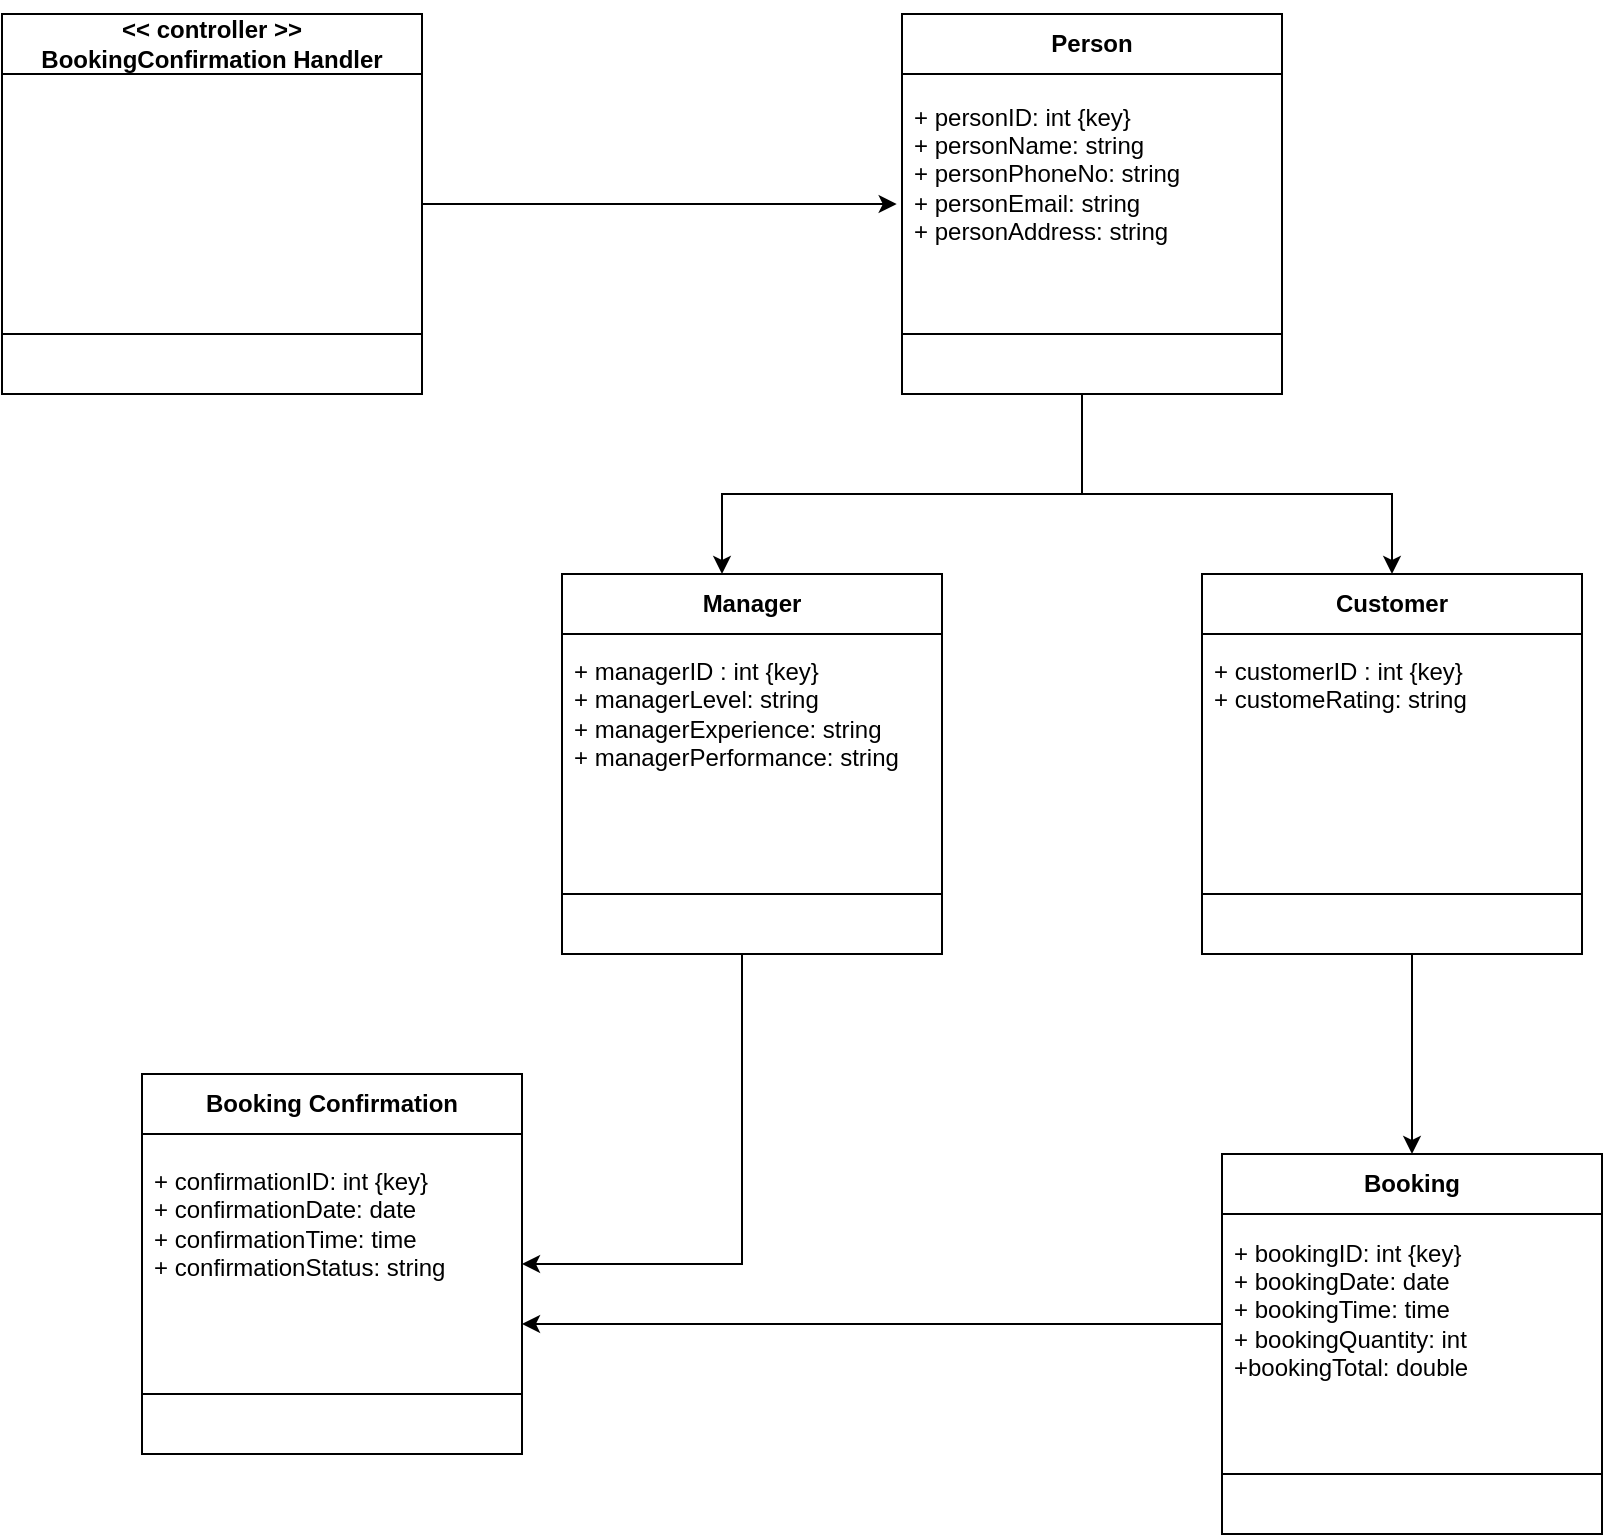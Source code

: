 <mxfile version="24.8.4">
  <diagram name="Page-1" id="zCHdafHyRyZfpqhM1mEc">
    <mxGraphModel dx="880" dy="1568" grid="1" gridSize="10" guides="1" tooltips="1" connect="1" arrows="1" fold="1" page="1" pageScale="1" pageWidth="850" pageHeight="1100" math="0" shadow="0">
      <root>
        <mxCell id="0" />
        <mxCell id="1" parent="0" />
        <mxCell id="PzbTq-ou7AdBhT5f-LDt-25" style="edgeStyle=orthogonalEdgeStyle;rounded=0;orthogonalLoop=1;jettySize=auto;html=1;exitX=1;exitY=0.5;exitDx=0;exitDy=0;entryX=-0.014;entryY=0.688;entryDx=0;entryDy=0;entryPerimeter=0;" parent="1" source="PzbTq-ou7AdBhT5f-LDt-17" target="PzbTq-ou7AdBhT5f-LDt-23" edge="1">
          <mxGeometry relative="1" as="geometry">
            <mxPoint x="500" y="-945" as="targetPoint" />
          </mxGeometry>
        </mxCell>
        <mxCell id="PzbTq-ou7AdBhT5f-LDt-17" value="&amp;lt;&amp;lt; controller &amp;gt;&amp;gt;&lt;div&gt;BookingConfirmation Handler&lt;/div&gt;" style="swimlane;whiteSpace=wrap;html=1;startSize=30;" parent="1" vertex="1">
          <mxGeometry x="60" y="-1040" width="210" height="190" as="geometry">
            <mxRectangle x="50" y="-260" width="140" height="30" as="alternateBounds" />
          </mxGeometry>
        </mxCell>
        <mxCell id="QaNQSov0v_vxajIb7nO--4" style="edgeStyle=orthogonalEdgeStyle;rounded=0;orthogonalLoop=1;jettySize=auto;html=1;" parent="1" source="PzbTq-ou7AdBhT5f-LDt-19" target="PzbTq-ou7AdBhT5f-LDt-20" edge="1">
          <mxGeometry relative="1" as="geometry">
            <Array as="points">
              <mxPoint x="600" y="-800" />
              <mxPoint x="420" y="-800" />
            </Array>
          </mxGeometry>
        </mxCell>
        <mxCell id="PzbTq-ou7AdBhT5f-LDt-19" value="&lt;div&gt;&lt;br&gt;&lt;/div&gt;&lt;div&gt;Person&lt;/div&gt;&lt;div&gt;&lt;br&gt;&lt;/div&gt;" style="swimlane;whiteSpace=wrap;html=1;startSize=30;" parent="1" vertex="1">
          <mxGeometry x="510" y="-1040" width="190" height="190" as="geometry">
            <mxRectangle x="50" y="-260" width="140" height="30" as="alternateBounds" />
          </mxGeometry>
        </mxCell>
        <mxCell id="PzbTq-ou7AdBhT5f-LDt-23" value="+ personID: int {key}&lt;div&gt;+ personName: string&lt;/div&gt;&lt;div&gt;+ personPhoneNo: string&lt;/div&gt;&lt;div&gt;+ personEmail: string&lt;/div&gt;&lt;div&gt;+ personAddress: string&lt;/div&gt;" style="text;strokeColor=none;fillColor=none;align=left;verticalAlign=middle;spacingLeft=4;spacingRight=4;overflow=hidden;points=[[0,0.5],[1,0.5]];portConstraint=eastwest;rotatable=0;whiteSpace=wrap;html=1;" parent="PzbTq-ou7AdBhT5f-LDt-19" vertex="1">
          <mxGeometry y="40" width="190" height="80" as="geometry" />
        </mxCell>
        <mxCell id="axoxiXGiB8y4HDm093K_-1" value="" style="endArrow=none;html=1;rounded=0;" parent="PzbTq-ou7AdBhT5f-LDt-19" edge="1">
          <mxGeometry width="50" height="50" relative="1" as="geometry">
            <mxPoint y="160" as="sourcePoint" />
            <mxPoint x="190" y="160" as="targetPoint" />
          </mxGeometry>
        </mxCell>
        <mxCell id="QaNQSov0v_vxajIb7nO--6" style="edgeStyle=orthogonalEdgeStyle;rounded=0;orthogonalLoop=1;jettySize=auto;html=1;entryX=1;entryY=0.5;entryDx=0;entryDy=0;" parent="1" source="PzbTq-ou7AdBhT5f-LDt-20" target="PzbTq-ou7AdBhT5f-LDt-21" edge="1">
          <mxGeometry relative="1" as="geometry">
            <Array as="points">
              <mxPoint x="430" y="-415" />
            </Array>
          </mxGeometry>
        </mxCell>
        <mxCell id="PzbTq-ou7AdBhT5f-LDt-20" value="&lt;div&gt;Manager&lt;/div&gt;" style="swimlane;whiteSpace=wrap;html=1;startSize=30;" parent="1" vertex="1">
          <mxGeometry x="340" y="-760" width="190" height="190" as="geometry">
            <mxRectangle x="50" y="-260" width="140" height="30" as="alternateBounds" />
          </mxGeometry>
        </mxCell>
        <mxCell id="PzbTq-ou7AdBhT5f-LDt-22" value="+ managerID : int {key}&lt;div&gt;+ managerLevel: string&lt;/div&gt;&lt;div&gt;+ managerExperience: string&lt;/div&gt;&lt;div&gt;+ managerPerformance: string&lt;/div&gt;" style="text;strokeColor=none;fillColor=none;align=left;verticalAlign=middle;spacingLeft=4;spacingRight=4;overflow=hidden;points=[[0,0.5],[1,0.5]];portConstraint=eastwest;rotatable=0;whiteSpace=wrap;html=1;" parent="PzbTq-ou7AdBhT5f-LDt-20" vertex="1">
          <mxGeometry y="30" width="190" height="80" as="geometry" />
        </mxCell>
        <mxCell id="axoxiXGiB8y4HDm093K_-2" value="" style="endArrow=none;html=1;rounded=0;" parent="PzbTq-ou7AdBhT5f-LDt-20" edge="1">
          <mxGeometry width="50" height="50" relative="1" as="geometry">
            <mxPoint y="160" as="sourcePoint" />
            <mxPoint x="190" y="160" as="targetPoint" />
          </mxGeometry>
        </mxCell>
        <mxCell id="PzbTq-ou7AdBhT5f-LDt-21" value="&lt;div&gt;Booking Confirmation&lt;/div&gt;" style="swimlane;whiteSpace=wrap;html=1;startSize=30;" parent="1" vertex="1">
          <mxGeometry x="130" y="-510" width="190" height="190" as="geometry">
            <mxRectangle x="50" y="-260" width="140" height="30" as="alternateBounds" />
          </mxGeometry>
        </mxCell>
        <mxCell id="PzbTq-ou7AdBhT5f-LDt-24" value="+ confirmationID: int {key}&lt;div&gt;+ confirmationDate: date&lt;/div&gt;&lt;div&gt;+ confirmationTime: time&lt;/div&gt;&lt;div&gt;+ confirmationStatus: string&lt;/div&gt;" style="text;strokeColor=none;fillColor=none;align=left;verticalAlign=middle;spacingLeft=4;spacingRight=4;overflow=hidden;points=[[0,0.5],[1,0.5]];portConstraint=eastwest;rotatable=0;whiteSpace=wrap;html=1;" parent="PzbTq-ou7AdBhT5f-LDt-21" vertex="1">
          <mxGeometry y="30" width="170" height="90" as="geometry" />
        </mxCell>
        <mxCell id="axoxiXGiB8y4HDm093K_-3" value="" style="endArrow=none;html=1;rounded=0;" parent="PzbTq-ou7AdBhT5f-LDt-21" edge="1">
          <mxGeometry width="50" height="50" relative="1" as="geometry">
            <mxPoint y="160" as="sourcePoint" />
            <mxPoint x="190" y="160" as="targetPoint" />
          </mxGeometry>
        </mxCell>
        <mxCell id="99qLNWGt9-mDH3ZlaSx0-1" value="" style="endArrow=none;html=1;rounded=0;" parent="1" edge="1">
          <mxGeometry width="50" height="50" relative="1" as="geometry">
            <mxPoint x="60" y="-880" as="sourcePoint" />
            <mxPoint x="270" y="-880" as="targetPoint" />
          </mxGeometry>
        </mxCell>
        <mxCell id="QaNQSov0v_vxajIb7nO--12" style="edgeStyle=orthogonalEdgeStyle;rounded=0;orthogonalLoop=1;jettySize=auto;html=1;entryX=0.5;entryY=0;entryDx=0;entryDy=0;" parent="1" source="QaNQSov0v_vxajIb7nO--1" target="QaNQSov0v_vxajIb7nO--8" edge="1">
          <mxGeometry relative="1" as="geometry">
            <Array as="points">
              <mxPoint x="765" y="-540" />
              <mxPoint x="765" y="-540" />
            </Array>
          </mxGeometry>
        </mxCell>
        <mxCell id="QaNQSov0v_vxajIb7nO--1" value="&lt;div&gt;Customer&lt;/div&gt;" style="swimlane;whiteSpace=wrap;html=1;startSize=30;" parent="1" vertex="1">
          <mxGeometry x="660" y="-760" width="190" height="190" as="geometry">
            <mxRectangle x="50" y="-260" width="140" height="30" as="alternateBounds" />
          </mxGeometry>
        </mxCell>
        <mxCell id="QaNQSov0v_vxajIb7nO--2" value="+ customerID : int {key}&lt;div&gt;+ customeRating: string&lt;/div&gt;&lt;div&gt;&lt;br&gt;&lt;/div&gt;&lt;div&gt;&lt;br&gt;&lt;/div&gt;" style="text;strokeColor=none;fillColor=none;align=left;verticalAlign=middle;spacingLeft=4;spacingRight=4;overflow=hidden;points=[[0,0.5],[1,0.5]];portConstraint=eastwest;rotatable=0;whiteSpace=wrap;html=1;" parent="QaNQSov0v_vxajIb7nO--1" vertex="1">
          <mxGeometry y="30" width="190" height="80" as="geometry" />
        </mxCell>
        <mxCell id="QaNQSov0v_vxajIb7nO--3" value="" style="endArrow=none;html=1;rounded=0;" parent="QaNQSov0v_vxajIb7nO--1" edge="1">
          <mxGeometry width="50" height="50" relative="1" as="geometry">
            <mxPoint y="160" as="sourcePoint" />
            <mxPoint x="190" y="160" as="targetPoint" />
          </mxGeometry>
        </mxCell>
        <mxCell id="QaNQSov0v_vxajIb7nO--5" style="edgeStyle=orthogonalEdgeStyle;rounded=0;orthogonalLoop=1;jettySize=auto;html=1;exitX=0.5;exitY=1;exitDx=0;exitDy=0;" parent="1" source="PzbTq-ou7AdBhT5f-LDt-19" target="QaNQSov0v_vxajIb7nO--1" edge="1">
          <mxGeometry relative="1" as="geometry">
            <mxPoint x="605" y="-840" as="sourcePoint" />
            <Array as="points">
              <mxPoint x="600" y="-850" />
              <mxPoint x="600" y="-800" />
              <mxPoint x="755" y="-800" />
            </Array>
          </mxGeometry>
        </mxCell>
        <mxCell id="QaNQSov0v_vxajIb7nO--8" value="Booking" style="swimlane;whiteSpace=wrap;html=1;startSize=30;" parent="1" vertex="1">
          <mxGeometry x="670" y="-470" width="190" height="190" as="geometry">
            <mxRectangle x="50" y="-260" width="140" height="30" as="alternateBounds" />
          </mxGeometry>
        </mxCell>
        <mxCell id="QaNQSov0v_vxajIb7nO--13" style="edgeStyle=orthogonalEdgeStyle;rounded=0;orthogonalLoop=1;jettySize=auto;html=1;" parent="QaNQSov0v_vxajIb7nO--8" source="QaNQSov0v_vxajIb7nO--9" edge="1">
          <mxGeometry relative="1" as="geometry">
            <mxPoint x="-350" y="85" as="targetPoint" />
          </mxGeometry>
        </mxCell>
        <mxCell id="QaNQSov0v_vxajIb7nO--9" value="+ bookingID: int {key}&lt;div&gt;+ bookingDate: date&lt;/div&gt;&lt;div&gt;+ bookingTime: time&lt;/div&gt;&lt;div&gt;+ bookingQuantity: int&lt;/div&gt;&lt;div&gt;+bookingTotal: double&lt;/div&gt;&lt;div&gt;&lt;br&gt;&lt;/div&gt;" style="text;strokeColor=none;fillColor=none;align=left;verticalAlign=middle;spacingLeft=4;spacingRight=4;overflow=hidden;points=[[0,0.5],[1,0.5]];portConstraint=eastwest;rotatable=0;whiteSpace=wrap;html=1;" parent="QaNQSov0v_vxajIb7nO--8" vertex="1">
          <mxGeometry y="40" width="170" height="90" as="geometry" />
        </mxCell>
        <mxCell id="QaNQSov0v_vxajIb7nO--10" value="" style="endArrow=none;html=1;rounded=0;" parent="QaNQSov0v_vxajIb7nO--8" edge="1">
          <mxGeometry width="50" height="50" relative="1" as="geometry">
            <mxPoint y="160" as="sourcePoint" />
            <mxPoint x="190" y="160" as="targetPoint" />
          </mxGeometry>
        </mxCell>
      </root>
    </mxGraphModel>
  </diagram>
</mxfile>
